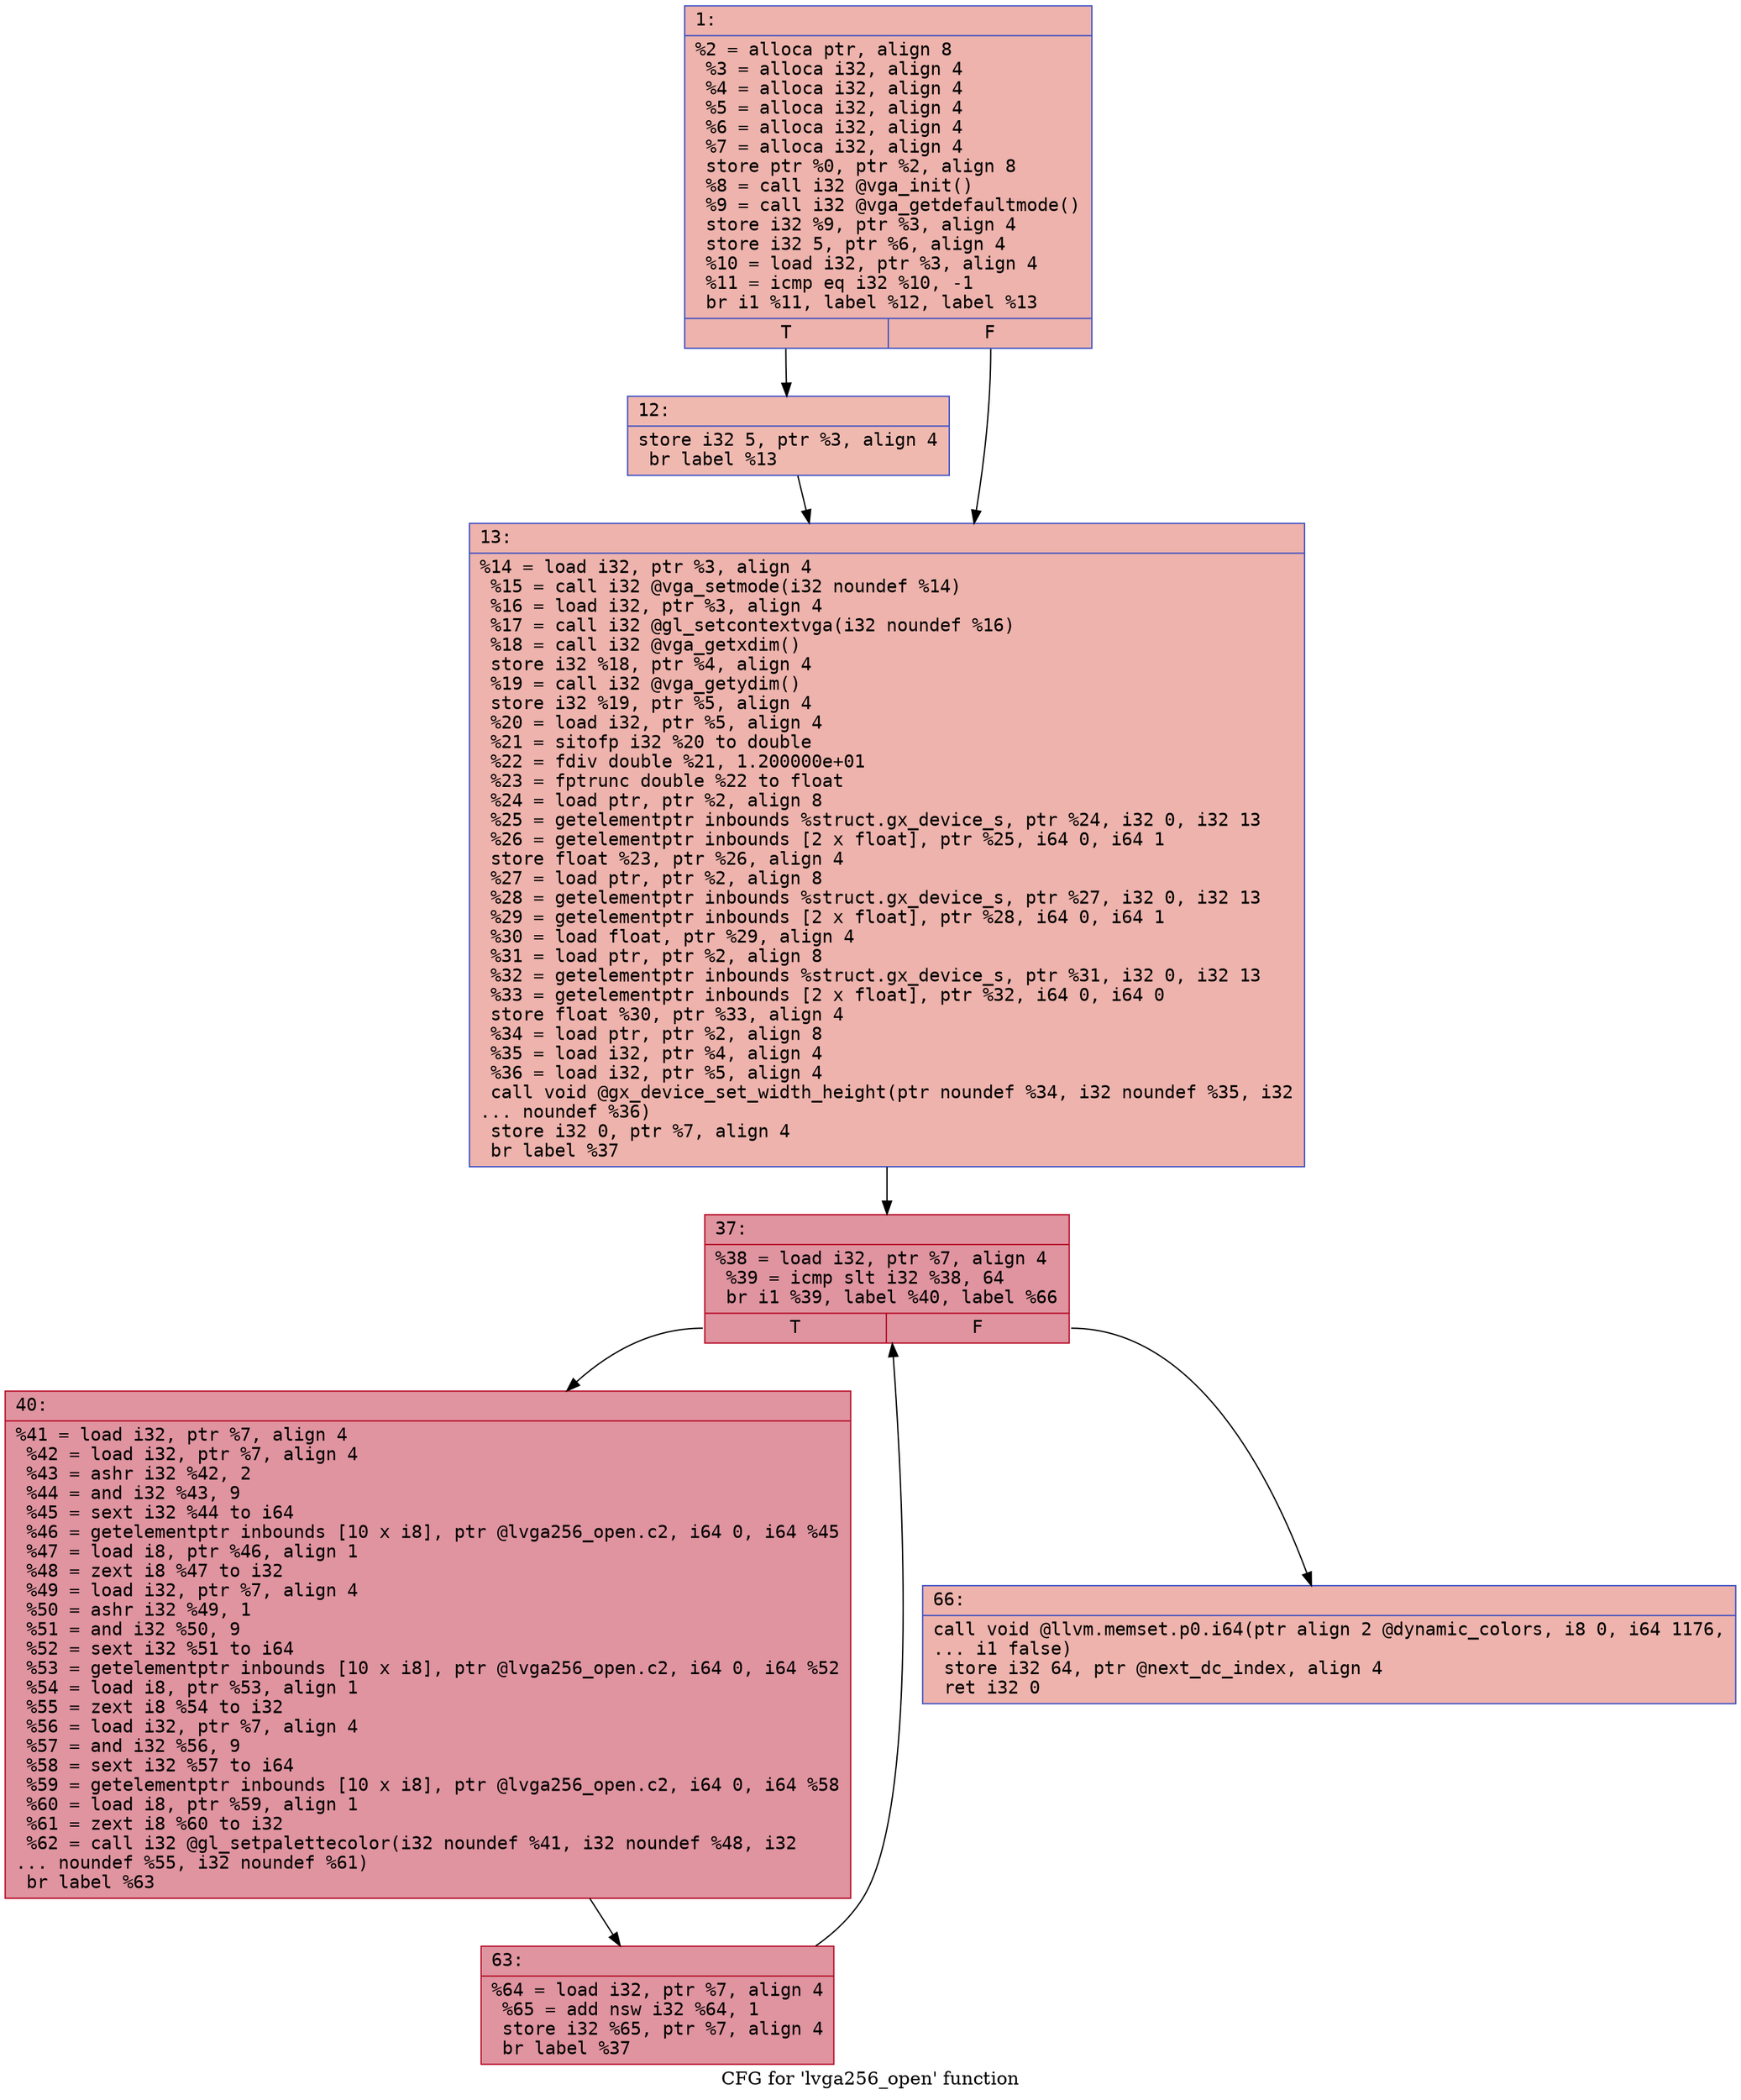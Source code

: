 digraph "CFG for 'lvga256_open' function" {
	label="CFG for 'lvga256_open' function";

	Node0x600001121f40 [shape=record,color="#3d50c3ff", style=filled, fillcolor="#d6524470" fontname="Courier",label="{1:\l|  %2 = alloca ptr, align 8\l  %3 = alloca i32, align 4\l  %4 = alloca i32, align 4\l  %5 = alloca i32, align 4\l  %6 = alloca i32, align 4\l  %7 = alloca i32, align 4\l  store ptr %0, ptr %2, align 8\l  %8 = call i32 @vga_init()\l  %9 = call i32 @vga_getdefaultmode()\l  store i32 %9, ptr %3, align 4\l  store i32 5, ptr %6, align 4\l  %10 = load i32, ptr %3, align 4\l  %11 = icmp eq i32 %10, -1\l  br i1 %11, label %12, label %13\l|{<s0>T|<s1>F}}"];
	Node0x600001121f40:s0 -> Node0x600001121f90[tooltip="1 -> 12\nProbability 37.50%" ];
	Node0x600001121f40:s1 -> Node0x600001121fe0[tooltip="1 -> 13\nProbability 62.50%" ];
	Node0x600001121f90 [shape=record,color="#3d50c3ff", style=filled, fillcolor="#de614d70" fontname="Courier",label="{12:\l|  store i32 5, ptr %3, align 4\l  br label %13\l}"];
	Node0x600001121f90 -> Node0x600001121fe0[tooltip="12 -> 13\nProbability 100.00%" ];
	Node0x600001121fe0 [shape=record,color="#3d50c3ff", style=filled, fillcolor="#d6524470" fontname="Courier",label="{13:\l|  %14 = load i32, ptr %3, align 4\l  %15 = call i32 @vga_setmode(i32 noundef %14)\l  %16 = load i32, ptr %3, align 4\l  %17 = call i32 @gl_setcontextvga(i32 noundef %16)\l  %18 = call i32 @vga_getxdim()\l  store i32 %18, ptr %4, align 4\l  %19 = call i32 @vga_getydim()\l  store i32 %19, ptr %5, align 4\l  %20 = load i32, ptr %5, align 4\l  %21 = sitofp i32 %20 to double\l  %22 = fdiv double %21, 1.200000e+01\l  %23 = fptrunc double %22 to float\l  %24 = load ptr, ptr %2, align 8\l  %25 = getelementptr inbounds %struct.gx_device_s, ptr %24, i32 0, i32 13\l  %26 = getelementptr inbounds [2 x float], ptr %25, i64 0, i64 1\l  store float %23, ptr %26, align 4\l  %27 = load ptr, ptr %2, align 8\l  %28 = getelementptr inbounds %struct.gx_device_s, ptr %27, i32 0, i32 13\l  %29 = getelementptr inbounds [2 x float], ptr %28, i64 0, i64 1\l  %30 = load float, ptr %29, align 4\l  %31 = load ptr, ptr %2, align 8\l  %32 = getelementptr inbounds %struct.gx_device_s, ptr %31, i32 0, i32 13\l  %33 = getelementptr inbounds [2 x float], ptr %32, i64 0, i64 0\l  store float %30, ptr %33, align 4\l  %34 = load ptr, ptr %2, align 8\l  %35 = load i32, ptr %4, align 4\l  %36 = load i32, ptr %5, align 4\l  call void @gx_device_set_width_height(ptr noundef %34, i32 noundef %35, i32\l... noundef %36)\l  store i32 0, ptr %7, align 4\l  br label %37\l}"];
	Node0x600001121fe0 -> Node0x600001122030[tooltip="13 -> 37\nProbability 100.00%" ];
	Node0x600001122030 [shape=record,color="#b70d28ff", style=filled, fillcolor="#b70d2870" fontname="Courier",label="{37:\l|  %38 = load i32, ptr %7, align 4\l  %39 = icmp slt i32 %38, 64\l  br i1 %39, label %40, label %66\l|{<s0>T|<s1>F}}"];
	Node0x600001122030:s0 -> Node0x600001122080[tooltip="37 -> 40\nProbability 96.88%" ];
	Node0x600001122030:s1 -> Node0x600001122120[tooltip="37 -> 66\nProbability 3.12%" ];
	Node0x600001122080 [shape=record,color="#b70d28ff", style=filled, fillcolor="#b70d2870" fontname="Courier",label="{40:\l|  %41 = load i32, ptr %7, align 4\l  %42 = load i32, ptr %7, align 4\l  %43 = ashr i32 %42, 2\l  %44 = and i32 %43, 9\l  %45 = sext i32 %44 to i64\l  %46 = getelementptr inbounds [10 x i8], ptr @lvga256_open.c2, i64 0, i64 %45\l  %47 = load i8, ptr %46, align 1\l  %48 = zext i8 %47 to i32\l  %49 = load i32, ptr %7, align 4\l  %50 = ashr i32 %49, 1\l  %51 = and i32 %50, 9\l  %52 = sext i32 %51 to i64\l  %53 = getelementptr inbounds [10 x i8], ptr @lvga256_open.c2, i64 0, i64 %52\l  %54 = load i8, ptr %53, align 1\l  %55 = zext i8 %54 to i32\l  %56 = load i32, ptr %7, align 4\l  %57 = and i32 %56, 9\l  %58 = sext i32 %57 to i64\l  %59 = getelementptr inbounds [10 x i8], ptr @lvga256_open.c2, i64 0, i64 %58\l  %60 = load i8, ptr %59, align 1\l  %61 = zext i8 %60 to i32\l  %62 = call i32 @gl_setpalettecolor(i32 noundef %41, i32 noundef %48, i32\l... noundef %55, i32 noundef %61)\l  br label %63\l}"];
	Node0x600001122080 -> Node0x6000011220d0[tooltip="40 -> 63\nProbability 100.00%" ];
	Node0x6000011220d0 [shape=record,color="#b70d28ff", style=filled, fillcolor="#b70d2870" fontname="Courier",label="{63:\l|  %64 = load i32, ptr %7, align 4\l  %65 = add nsw i32 %64, 1\l  store i32 %65, ptr %7, align 4\l  br label %37\l}"];
	Node0x6000011220d0 -> Node0x600001122030[tooltip="63 -> 37\nProbability 100.00%" ];
	Node0x600001122120 [shape=record,color="#3d50c3ff", style=filled, fillcolor="#d6524470" fontname="Courier",label="{66:\l|  call void @llvm.memset.p0.i64(ptr align 2 @dynamic_colors, i8 0, i64 1176,\l... i1 false)\l  store i32 64, ptr @next_dc_index, align 4\l  ret i32 0\l}"];
}
